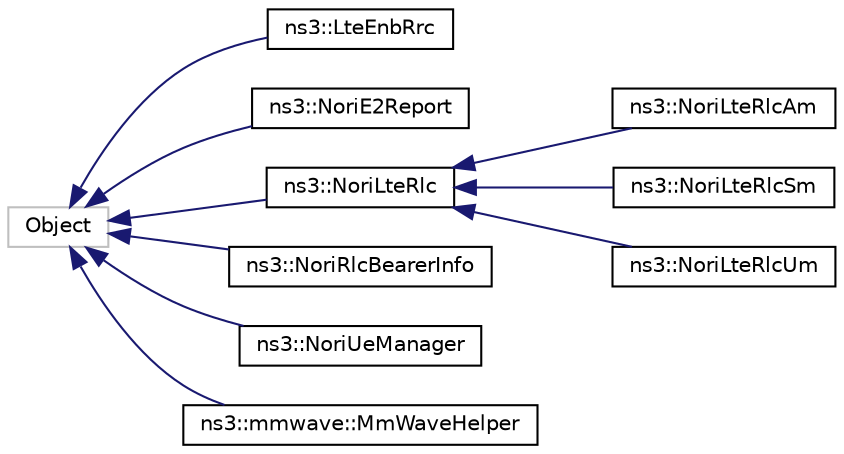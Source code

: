 digraph "Graphical Class Hierarchy"
{
 // INTERACTIVE_SVG=YES
 // LATEX_PDF_SIZE
  edge [fontname="Helvetica",fontsize="10",labelfontname="Helvetica",labelfontsize="10"];
  node [fontname="Helvetica",fontsize="10",shape=record];
  rankdir="LR";
  Node7 [label="Object",height=0.2,width=0.4,color="grey75", fillcolor="white", style="filled",tooltip=" "];
  Node7 -> Node0 [dir="back",color="midnightblue",fontsize="10",style="solid",fontname="Helvetica"];
  Node0 [label="ns3::LteEnbRrc",height=0.2,width=0.4,color="black", fillcolor="white", style="filled",URL="$classns3_1_1LteEnbRrc.html",tooltip=" "];
  Node7 -> Node9 [dir="back",color="midnightblue",fontsize="10",style="solid",fontname="Helvetica"];
  Node9 [label="ns3::NoriE2Report",height=0.2,width=0.4,color="black", fillcolor="white", style="filled",URL="$classns3_1_1NoriE2Report.html",tooltip=" "];
  Node7 -> Node10 [dir="back",color="midnightblue",fontsize="10",style="solid",fontname="Helvetica"];
  Node10 [label="ns3::NoriLteRlc",height=0.2,width=0.4,color="black", fillcolor="white", style="filled",URL="$classns3_1_1NoriLteRlc.html",tooltip=" "];
  Node10 -> Node11 [dir="back",color="midnightblue",fontsize="10",style="solid",fontname="Helvetica"];
  Node11 [label="ns3::NoriLteRlcAm",height=0.2,width=0.4,color="black", fillcolor="white", style="filled",URL="$classns3_1_1NoriLteRlcAm.html",tooltip="NoriLteRlcAm class is a subclass of NoriLteRlc that implements the specific functionalities of the AM..."];
  Node10 -> Node12 [dir="back",color="midnightblue",fontsize="10",style="solid",fontname="Helvetica"];
  Node12 [label="ns3::NoriLteRlcSm",height=0.2,width=0.4,color="black", fillcolor="white", style="filled",URL="$classns3_1_1NoriLteRlcSm.html",tooltip=" "];
  Node10 -> Node13 [dir="back",color="midnightblue",fontsize="10",style="solid",fontname="Helvetica"];
  Node13 [label="ns3::NoriLteRlcUm",height=0.2,width=0.4,color="black", fillcolor="white", style="filled",URL="$classns3_1_1NoriLteRlcUm.html",tooltip=" "];
  Node7 -> Node14 [dir="back",color="midnightblue",fontsize="10",style="solid",fontname="Helvetica"];
  Node14 [label="ns3::NoriRlcBearerInfo",height=0.2,width=0.4,color="black", fillcolor="white", style="filled",URL="$classns3_1_1NoriRlcBearerInfo.html",tooltip=" "];
  Node7 -> Node15 [dir="back",color="midnightblue",fontsize="10",style="solid",fontname="Helvetica"];
  Node15 [label="ns3::NoriUeManager",height=0.2,width=0.4,color="black", fillcolor="white", style="filled",URL="$classns3_1_1NoriUeManager.html",tooltip=" "];
  Node7 -> Node16 [dir="back",color="midnightblue",fontsize="10",style="solid",fontname="Helvetica"];
  Node16 [label="ns3::mmwave::MmWaveHelper",height=0.2,width=0.4,color="black", fillcolor="white", style="filled",URL="$classns3_1_1mmwave_1_1MmWaveHelper.html",tooltip=" "];
}
